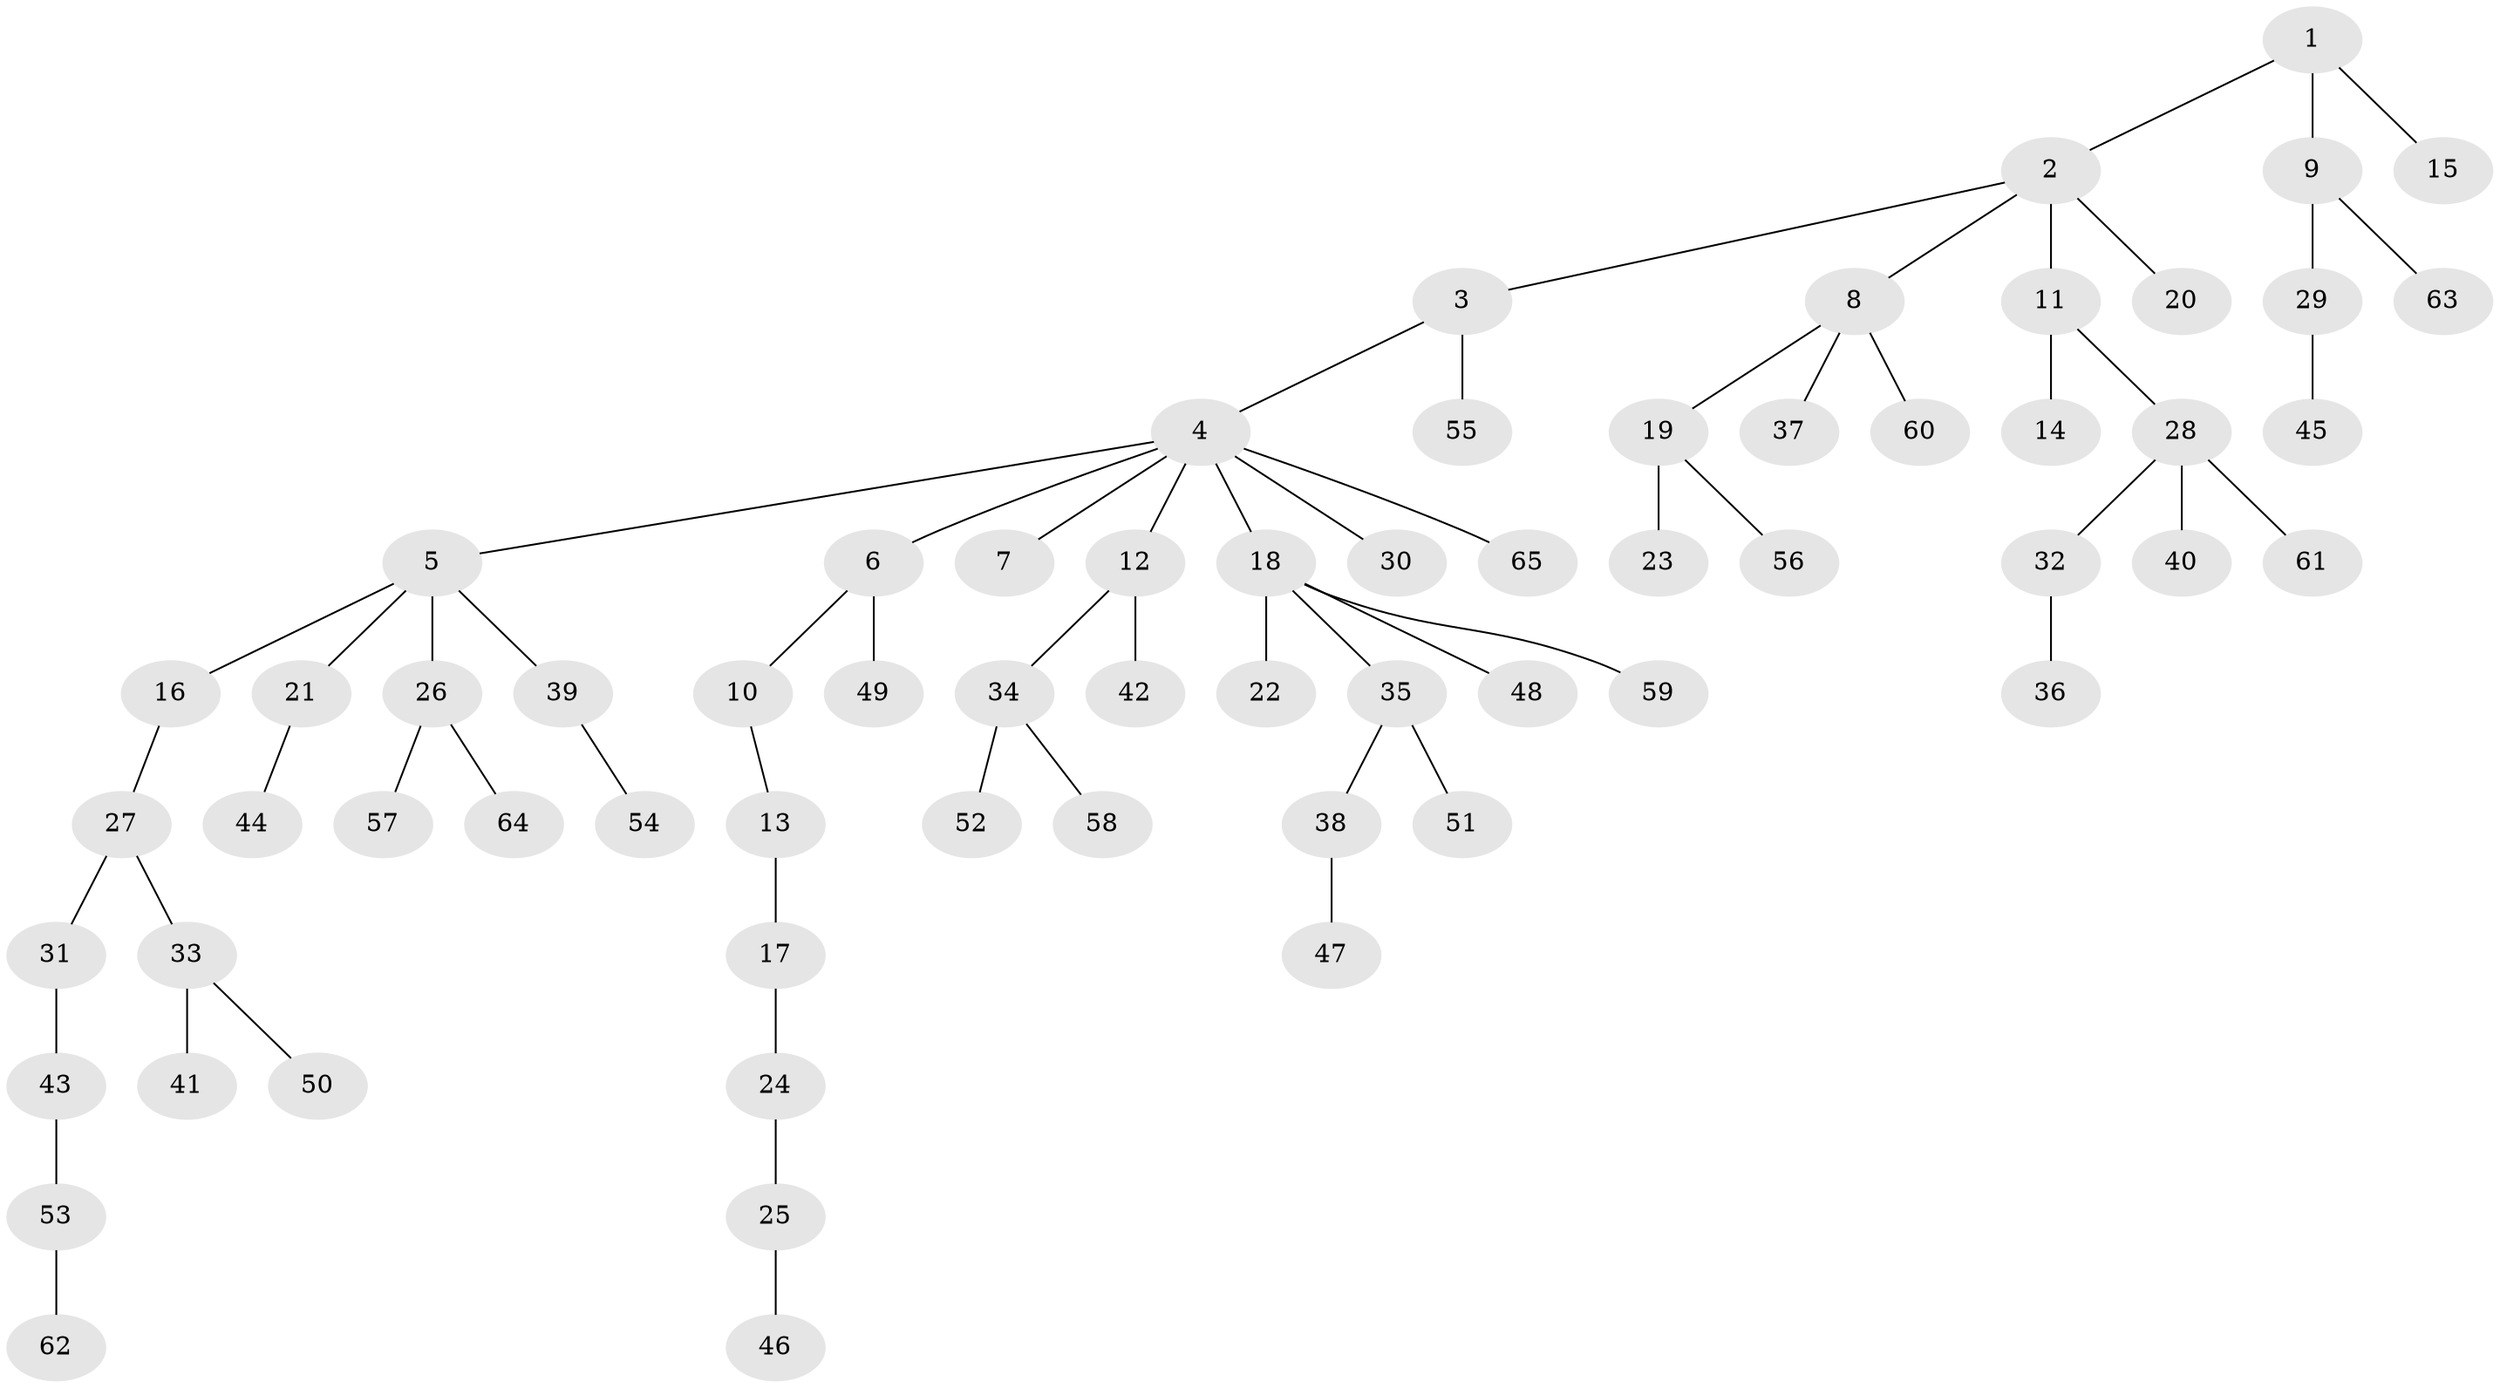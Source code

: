 // coarse degree distribution, {1: 0.9473684210526315, 18: 0.05263157894736842}
// Generated by graph-tools (version 1.1) at 2025/56/03/04/25 21:56:12]
// undirected, 65 vertices, 64 edges
graph export_dot {
graph [start="1"]
  node [color=gray90,style=filled];
  1;
  2;
  3;
  4;
  5;
  6;
  7;
  8;
  9;
  10;
  11;
  12;
  13;
  14;
  15;
  16;
  17;
  18;
  19;
  20;
  21;
  22;
  23;
  24;
  25;
  26;
  27;
  28;
  29;
  30;
  31;
  32;
  33;
  34;
  35;
  36;
  37;
  38;
  39;
  40;
  41;
  42;
  43;
  44;
  45;
  46;
  47;
  48;
  49;
  50;
  51;
  52;
  53;
  54;
  55;
  56;
  57;
  58;
  59;
  60;
  61;
  62;
  63;
  64;
  65;
  1 -- 2;
  1 -- 9;
  1 -- 15;
  2 -- 3;
  2 -- 8;
  2 -- 11;
  2 -- 20;
  3 -- 4;
  3 -- 55;
  4 -- 5;
  4 -- 6;
  4 -- 7;
  4 -- 12;
  4 -- 18;
  4 -- 30;
  4 -- 65;
  5 -- 16;
  5 -- 21;
  5 -- 26;
  5 -- 39;
  6 -- 10;
  6 -- 49;
  8 -- 19;
  8 -- 37;
  8 -- 60;
  9 -- 29;
  9 -- 63;
  10 -- 13;
  11 -- 14;
  11 -- 28;
  12 -- 34;
  12 -- 42;
  13 -- 17;
  16 -- 27;
  17 -- 24;
  18 -- 22;
  18 -- 35;
  18 -- 48;
  18 -- 59;
  19 -- 23;
  19 -- 56;
  21 -- 44;
  24 -- 25;
  25 -- 46;
  26 -- 57;
  26 -- 64;
  27 -- 31;
  27 -- 33;
  28 -- 32;
  28 -- 40;
  28 -- 61;
  29 -- 45;
  31 -- 43;
  32 -- 36;
  33 -- 41;
  33 -- 50;
  34 -- 52;
  34 -- 58;
  35 -- 38;
  35 -- 51;
  38 -- 47;
  39 -- 54;
  43 -- 53;
  53 -- 62;
}
